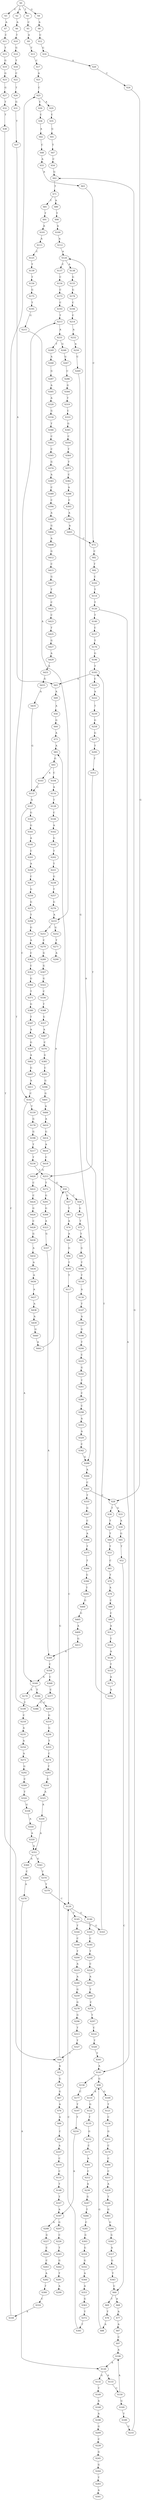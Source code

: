 strict digraph  {
	S0 -> S1 [ label = T ];
	S0 -> S2 [ label = A ];
	S0 -> S3 [ label = C ];
	S0 -> S4 [ label = G ];
	S1 -> S5 [ label = C ];
	S2 -> S6 [ label = A ];
	S3 -> S7 [ label = A ];
	S4 -> S8 [ label = A ];
	S5 -> S9 [ label = A ];
	S6 -> S10 [ label = T ];
	S7 -> S11 [ label = C ];
	S8 -> S12 [ label = C ];
	S9 -> S13 [ label = T ];
	S10 -> S14 [ label = G ];
	S11 -> S15 [ label = T ];
	S12 -> S16 [ label = G ];
	S13 -> S17 [ label = C ];
	S14 -> S18 [ label = T ];
	S15 -> S19 [ label = G ];
	S16 -> S20 [ label = A ];
	S17 -> S21 [ label = A ];
	S18 -> S22 [ label = C ];
	S19 -> S23 [ label = G ];
	S20 -> S24 [ label = C ];
	S21 -> S25 [ label = C ];
	S22 -> S26 [ label = T ];
	S23 -> S27 [ label = G ];
	S24 -> S28 [ label = G ];
	S25 -> S29 [ label = A ];
	S25 -> S30 [ label = C ];
	S26 -> S31 [ label = G ];
	S27 -> S32 [ label = T ];
	S28 -> S33 [ label = G ];
	S28 -> S34 [ label = T ];
	S29 -> S35 [ label = C ];
	S30 -> S36 [ label = C ];
	S31 -> S37 [ label = T ];
	S32 -> S38 [ label = T ];
	S33 -> S39 [ label = A ];
	S34 -> S40 [ label = T ];
	S35 -> S41 [ label = G ];
	S36 -> S42 [ label = A ];
	S37 -> S43 [ label = A ];
	S38 -> S44 [ label = T ];
	S39 -> S45 [ label = G ];
	S40 -> S46 [ label = T ];
	S41 -> S47 [ label = T ];
	S42 -> S48 [ label = C ];
	S43 -> S49 [ label = A ];
	S44 -> S50 [ label = G ];
	S44 -> S51 [ label = A ];
	S45 -> S52 [ label = T ];
	S46 -> S53 [ label = T ];
	S47 -> S54 [ label = C ];
	S48 -> S55 [ label = A ];
	S49 -> S56 [ label = A ];
	S50 -> S57 [ label = G ];
	S50 -> S58 [ label = C ];
	S51 -> S59 [ label = G ];
	S52 -> S60 [ label = C ];
	S53 -> S61 [ label = C ];
	S54 -> S62 [ label = G ];
	S55 -> S63 [ label = A ];
	S56 -> S64 [ label = G ];
	S57 -> S65 [ label = T ];
	S58 -> S66 [ label = G ];
	S59 -> S67 [ label = G ];
	S60 -> S68 [ label = A ];
	S60 -> S69 [ label = T ];
	S61 -> S70 [ label = T ];
	S62 -> S71 [ label = T ];
	S63 -> S72 [ label = C ];
	S64 -> S73 [ label = A ];
	S65 -> S74 [ label = A ];
	S66 -> S75 [ label = T ];
	S67 -> S76 [ label = A ];
	S68 -> S77 [ label = A ];
	S69 -> S78 [ label = T ];
	S70 -> S79 [ label = A ];
	S71 -> S80 [ label = A ];
	S71 -> S81 [ label = T ];
	S72 -> S82 [ label = C ];
	S73 -> S83 [ label = A ];
	S74 -> S84 [ label = A ];
	S75 -> S85 [ label = T ];
	S76 -> S86 [ label = A ];
	S77 -> S87 [ label = A ];
	S78 -> S88 [ label = A ];
	S79 -> S89 [ label = C ];
	S80 -> S90 [ label = T ];
	S81 -> S91 [ label = T ];
	S82 -> S92 [ label = T ];
	S83 -> S93 [ label = G ];
	S84 -> S94 [ label = G ];
	S85 -> S95 [ label = G ];
	S86 -> S96 [ label = C ];
	S87 -> S97 [ label = C ];
	S88 -> S98 [ label = G ];
	S89 -> S99 [ label = C ];
	S90 -> S100 [ label = A ];
	S91 -> S101 [ label = A ];
	S92 -> S102 [ label = C ];
	S93 -> S103 [ label = A ];
	S93 -> S104 [ label = C ];
	S94 -> S105 [ label = T ];
	S95 -> S106 [ label = T ];
	S96 -> S107 [ label = A ];
	S97 -> S108 [ label = A ];
	S98 -> S109 [ label = G ];
	S98 -> S110 [ label = A ];
	S99 -> S111 [ label = A ];
	S100 -> S112 [ label = A ];
	S101 -> S113 [ label = A ];
	S102 -> S114 [ label = T ];
	S103 -> S115 [ label = G ];
	S104 -> S116 [ label = A ];
	S105 -> S117 [ label = T ];
	S106 -> S118 [ label = T ];
	S107 -> S119 [ label = C ];
	S108 -> S120 [ label = A ];
	S109 -> S121 [ label = T ];
	S110 -> S122 [ label = G ];
	S111 -> S123 [ label = T ];
	S112 -> S124 [ label = A ];
	S113 -> S125 [ label = C ];
	S114 -> S126 [ label = T ];
	S115 -> S127 [ label = A ];
	S116 -> S128 [ label = T ];
	S117 -> S129 [ label = C ];
	S118 -> S130 [ label = A ];
	S119 -> S131 [ label = C ];
	S120 -> S132 [ label = G ];
	S120 -> S133 [ label = A ];
	S121 -> S134 [ label = C ];
	S122 -> S135 [ label = T ];
	S123 -> S136 [ label = A ];
	S124 -> S137 [ label = C ];
	S124 -> S138 [ label = A ];
	S125 -> S139 [ label = T ];
	S126 -> S140 [ label = T ];
	S126 -> S141 [ label = A ];
	S127 -> S142 [ label = C ];
	S127 -> S143 [ label = G ];
	S128 -> S144 [ label = C ];
	S129 -> S145 [ label = T ];
	S129 -> S146 [ label = G ];
	S130 -> S147 [ label = T ];
	S131 -> S148 [ label = T ];
	S132 -> S149 [ label = T ];
	S133 -> S150 [ label = C ];
	S134 -> S151 [ label = G ];
	S135 -> S152 [ label = G ];
	S136 -> S153 [ label = T ];
	S137 -> S154 [ label = C ];
	S138 -> S155 [ label = G ];
	S139 -> S156 [ label = T ];
	S140 -> S157 [ label = C ];
	S141 -> S98 [ label = G ];
	S141 -> S158 [ label = C ];
	S142 -> S159 [ label = T ];
	S142 -> S160 [ label = A ];
	S143 -> S161 [ label = G ];
	S144 -> S162 [ label = A ];
	S145 -> S163 [ label = G ];
	S145 -> S164 [ label = T ];
	S146 -> S165 [ label = T ];
	S147 -> S166 [ label = A ];
	S148 -> S167 [ label = T ];
	S149 -> S168 [ label = A ];
	S150 -> S108 [ label = A ];
	S150 -> S169 [ label = G ];
	S151 -> S170 [ label = C ];
	S152 -> S171 [ label = C ];
	S153 -> S172 [ label = A ];
	S154 -> S173 [ label = C ];
	S155 -> S174 [ label = G ];
	S156 -> S175 [ label = G ];
	S157 -> S176 [ label = T ];
	S158 -> S177 [ label = C ];
	S159 -> S178 [ label = G ];
	S160 -> S179 [ label = A ];
	S160 -> S180 [ label = T ];
	S161 -> S181 [ label = A ];
	S162 -> S182 [ label = G ];
	S163 -> S183 [ label = T ];
	S164 -> S184 [ label = C ];
	S165 -> S185 [ label = C ];
	S166 -> S186 [ label = G ];
	S167 -> S187 [ label = A ];
	S168 -> S188 [ label = A ];
	S169 -> S189 [ label = T ];
	S170 -> S190 [ label = C ];
	S171 -> S191 [ label = A ];
	S172 -> S192 [ label = A ];
	S173 -> S193 [ label = C ];
	S174 -> S194 [ label = C ];
	S175 -> S195 [ label = T ];
	S176 -> S196 [ label = G ];
	S177 -> S197 [ label = T ];
	S178 -> S198 [ label = G ];
	S179 -> S199 [ label = T ];
	S180 -> S200 [ label = C ];
	S181 -> S201 [ label = C ];
	S182 -> S202 [ label = T ];
	S183 -> S43 [ label = A ];
	S183 -> S203 [ label = C ];
	S184 -> S204 [ label = T ];
	S185 -> S205 [ label = T ];
	S186 -> S206 [ label = T ];
	S187 -> S207 [ label = G ];
	S187 -> S208 [ label = A ];
	S188 -> S209 [ label = G ];
	S189 -> S210 [ label = C ];
	S190 -> S211 [ label = C ];
	S191 -> S212 [ label = C ];
	S192 -> S124 [ label = A ];
	S193 -> S213 [ label = T ];
	S194 -> S214 [ label = C ];
	S195 -> S215 [ label = G ];
	S196 -> S183 [ label = T ];
	S197 -> S216 [ label = T ];
	S198 -> S217 [ label = T ];
	S199 -> S218 [ label = C ];
	S200 -> S219 [ label = G ];
	S201 -> S220 [ label = A ];
	S202 -> S221 [ label = T ];
	S203 -> S222 [ label = A ];
	S204 -> S223 [ label = A ];
	S205 -> S224 [ label = C ];
	S206 -> S225 [ label = C ];
	S207 -> S226 [ label = C ];
	S208 -> S227 [ label = G ];
	S209 -> S228 [ label = C ];
	S210 -> S62 [ label = G ];
	S211 -> S229 [ label = A ];
	S212 -> S230 [ label = A ];
	S213 -> S231 [ label = A ];
	S214 -> S232 [ label = A ];
	S215 -> S233 [ label = A ];
	S216 -> S187 [ label = A ];
	S217 -> S234 [ label = T ];
	S218 -> S235 [ label = A ];
	S219 -> S236 [ label = G ];
	S220 -> S237 [ label = C ];
	S221 -> S238 [ label = G ];
	S222 -> S239 [ label = T ];
	S223 -> S240 [ label = A ];
	S224 -> S241 [ label = A ];
	S225 -> S242 [ label = G ];
	S226 -> S243 [ label = T ];
	S227 -> S244 [ label = C ];
	S228 -> S245 [ label = G ];
	S229 -> S246 [ label = T ];
	S230 -> S247 [ label = G ];
	S231 -> S248 [ label = G ];
	S231 -> S249 [ label = T ];
	S232 -> S250 [ label = A ];
	S233 -> S251 [ label = T ];
	S233 -> S252 [ label = G ];
	S234 -> S253 [ label = T ];
	S235 -> S254 [ label = A ];
	S236 -> S255 [ label = T ];
	S237 -> S256 [ label = G ];
	S238 -> S257 [ label = T ];
	S239 -> S258 [ label = G ];
	S240 -> S259 [ label = G ];
	S241 -> S260 [ label = T ];
	S242 -> S261 [ label = T ];
	S243 -> S262 [ label = G ];
	S244 -> S263 [ label = C ];
	S245 -> S264 [ label = G ];
	S246 -> S265 [ label = G ];
	S247 -> S266 [ label = T ];
	S248 -> S267 [ label = G ];
	S249 -> S268 [ label = A ];
	S250 -> S269 [ label = C ];
	S251 -> S270 [ label = C ];
	S252 -> S271 [ label = T ];
	S253 -> S272 [ label = T ];
	S253 -> S50 [ label = G ];
	S254 -> S273 [ label = A ];
	S255 -> S274 [ label = C ];
	S256 -> S275 [ label = G ];
	S257 -> S276 [ label = G ];
	S258 -> S277 [ label = G ];
	S259 -> S278 [ label = G ];
	S260 -> S279 [ label = C ];
	S261 -> S280 [ label = C ];
	S262 -> S281 [ label = T ];
	S263 -> S282 [ label = A ];
	S264 -> S283 [ label = T ];
	S265 -> S284 [ label = G ];
	S266 -> S285 [ label = C ];
	S267 -> S286 [ label = C ];
	S268 -> S287 [ label = G ];
	S269 -> S288 [ label = G ];
	S270 -> S289 [ label = G ];
	S271 -> S290 [ label = A ];
	S272 -> S291 [ label = G ];
	S273 -> S292 [ label = G ];
	S274 -> S293 [ label = T ];
	S275 -> S294 [ label = T ];
	S276 -> S233 [ label = A ];
	S277 -> S295 [ label = T ];
	S278 -> S296 [ label = G ];
	S279 -> S297 [ label = T ];
	S280 -> S298 [ label = C ];
	S281 -> S299 [ label = A ];
	S282 -> S300 [ label = T ];
	S283 -> S301 [ label = A ];
	S284 -> S302 [ label = G ];
	S285 -> S303 [ label = G ];
	S286 -> S304 [ label = G ];
	S287 -> S305 [ label = A ];
	S288 -> S306 [ label = A ];
	S289 -> S307 [ label = G ];
	S291 -> S308 [ label = G ];
	S292 -> S309 [ label = C ];
	S293 -> S310 [ label = G ];
	S294 -> S311 [ label = G ];
	S295 -> S312 [ label = T ];
	S296 -> S313 [ label = T ];
	S297 -> S314 [ label = C ];
	S298 -> S315 [ label = A ];
	S300 -> S316 [ label = C ];
	S302 -> S317 [ label = A ];
	S303 -> S318 [ label = G ];
	S304 -> S319 [ label = T ];
	S305 -> S320 [ label = A ];
	S306 -> S321 [ label = C ];
	S307 -> S322 [ label = G ];
	S308 -> S323 [ label = A ];
	S309 -> S324 [ label = T ];
	S310 -> S325 [ label = A ];
	S311 -> S326 [ label = A ];
	S312 -> S253 [ label = T ];
	S313 -> S327 [ label = T ];
	S314 -> S328 [ label = T ];
	S315 -> S329 [ label = A ];
	S316 -> S330 [ label = A ];
	S317 -> S331 [ label = G ];
	S318 -> S332 [ label = G ];
	S319 -> S333 [ label = C ];
	S320 -> S334 [ label = G ];
	S321 -> S335 [ label = T ];
	S321 -> S28 [ label = G ];
	S322 -> S336 [ label = C ];
	S323 -> S337 [ label = G ];
	S324 -> S338 [ label = G ];
	S325 -> S339 [ label = A ];
	S326 -> S340 [ label = C ];
	S327 -> S44 [ label = T ];
	S328 -> S341 [ label = T ];
	S329 -> S342 [ label = C ];
	S330 -> S25 [ label = C ];
	S331 -> S343 [ label = T ];
	S332 -> S344 [ label = A ];
	S333 -> S345 [ label = G ];
	S334 -> S346 [ label = T ];
	S335 -> S347 [ label = G ];
	S336 -> S348 [ label = T ];
	S337 -> S349 [ label = A ];
	S338 -> S350 [ label = A ];
	S339 -> S351 [ label = A ];
	S340 -> S352 [ label = C ];
	S341 -> S141 [ label = A ];
	S342 -> S288 [ label = G ];
	S343 -> S60 [ label = C ];
	S344 -> S353 [ label = A ];
	S345 -> S354 [ label = C ];
	S346 -> S355 [ label = C ];
	S347 -> S356 [ label = C ];
	S348 -> S357 [ label = G ];
	S349 -> S358 [ label = C ];
	S350 -> S359 [ label = A ];
	S351 -> S360 [ label = A ];
	S351 -> S361 [ label = G ];
	S352 -> S362 [ label = G ];
	S353 -> S363 [ label = G ];
	S354 -> S364 [ label = T ];
	S355 -> S365 [ label = C ];
	S356 -> S366 [ label = A ];
	S357 -> S367 [ label = A ];
	S358 -> S368 [ label = C ];
	S358 -> S160 [ label = A ];
	S359 -> S351 [ label = A ];
	S360 -> S369 [ label = C ];
	S361 -> S370 [ label = T ];
	S362 -> S371 [ label = T ];
	S363 -> S372 [ label = T ];
	S364 -> S373 [ label = T ];
	S365 -> S374 [ label = G ];
	S366 -> S375 [ label = T ];
	S367 -> S376 [ label = C ];
	S368 -> S377 [ label = C ];
	S369 -> S378 [ label = A ];
	S370 -> S379 [ label = T ];
	S371 -> S380 [ label = G ];
	S372 -> S381 [ label = T ];
	S373 -> S382 [ label = C ];
	S374 -> S383 [ label = A ];
	S375 -> S384 [ label = T ];
	S376 -> S385 [ label = G ];
	S377 -> S386 [ label = C ];
	S378 -> S120 [ label = A ];
	S379 -> S129 [ label = C ];
	S380 -> S387 [ label = T ];
	S381 -> S129 [ label = C ];
	S382 -> S388 [ label = A ];
	S383 -> S389 [ label = C ];
	S384 -> S390 [ label = G ];
	S385 -> S391 [ label = C ];
	S386 -> S213 [ label = T ];
	S387 -> S392 [ label = A ];
	S388 -> S393 [ label = C ];
	S389 -> S394 [ label = C ];
	S390 -> S395 [ label = T ];
	S391 -> S396 [ label = G ];
	S392 -> S397 [ label = G ];
	S393 -> S398 [ label = A ];
	S394 -> S399 [ label = A ];
	S395 -> S400 [ label = G ];
	S396 -> S401 [ label = G ];
	S397 -> S402 [ label = A ];
	S398 -> S403 [ label = A ];
	S399 -> S404 [ label = G ];
	S400 -> S405 [ label = G ];
	S401 -> S406 [ label = A ];
	S402 -> S407 [ label = G ];
	S403 -> S72 [ label = C ];
	S404 -> S408 [ label = A ];
	S405 -> S409 [ label = A ];
	S406 -> S410 [ label = A ];
	S407 -> S411 [ label = A ];
	S408 -> S412 [ label = G ];
	S409 -> S413 [ label = G ];
	S410 -> S414 [ label = G ];
	S411 -> S142 [ label = C ];
	S412 -> S415 [ label = C ];
	S413 -> S349 [ label = A ];
	S414 -> S416 [ label = A ];
	S415 -> S417 [ label = G ];
	S416 -> S418 [ label = C ];
	S417 -> S419 [ label = T ];
	S418 -> S420 [ label = G ];
	S419 -> S421 [ label = C ];
	S420 -> S422 [ label = C ];
	S421 -> S423 [ label = C ];
	S422 -> S424 [ label = C ];
	S423 -> S425 [ label = T ];
	S424 -> S426 [ label = G ];
	S425 -> S427 [ label = G ];
	S426 -> S428 [ label = C ];
	S427 -> S429 [ label = A ];
	S428 -> S430 [ label = G ];
	S429 -> S431 [ label = A ];
	S430 -> S432 [ label = A ];
	S431 -> S433 [ label = G ];
	S432 -> S434 [ label = A ];
	S433 -> S435 [ label = A ];
	S434 -> S436 [ label = A ];
	S435 -> S115 [ label = G ];
	S436 -> S437 [ label = A ];
	S437 -> S438 [ label = A ];
	S438 -> S439 [ label = A ];
	S439 -> S440 [ label = G ];
	S440 -> S441 [ label = A ];
	S441 -> S83 [ label = A ];
}
